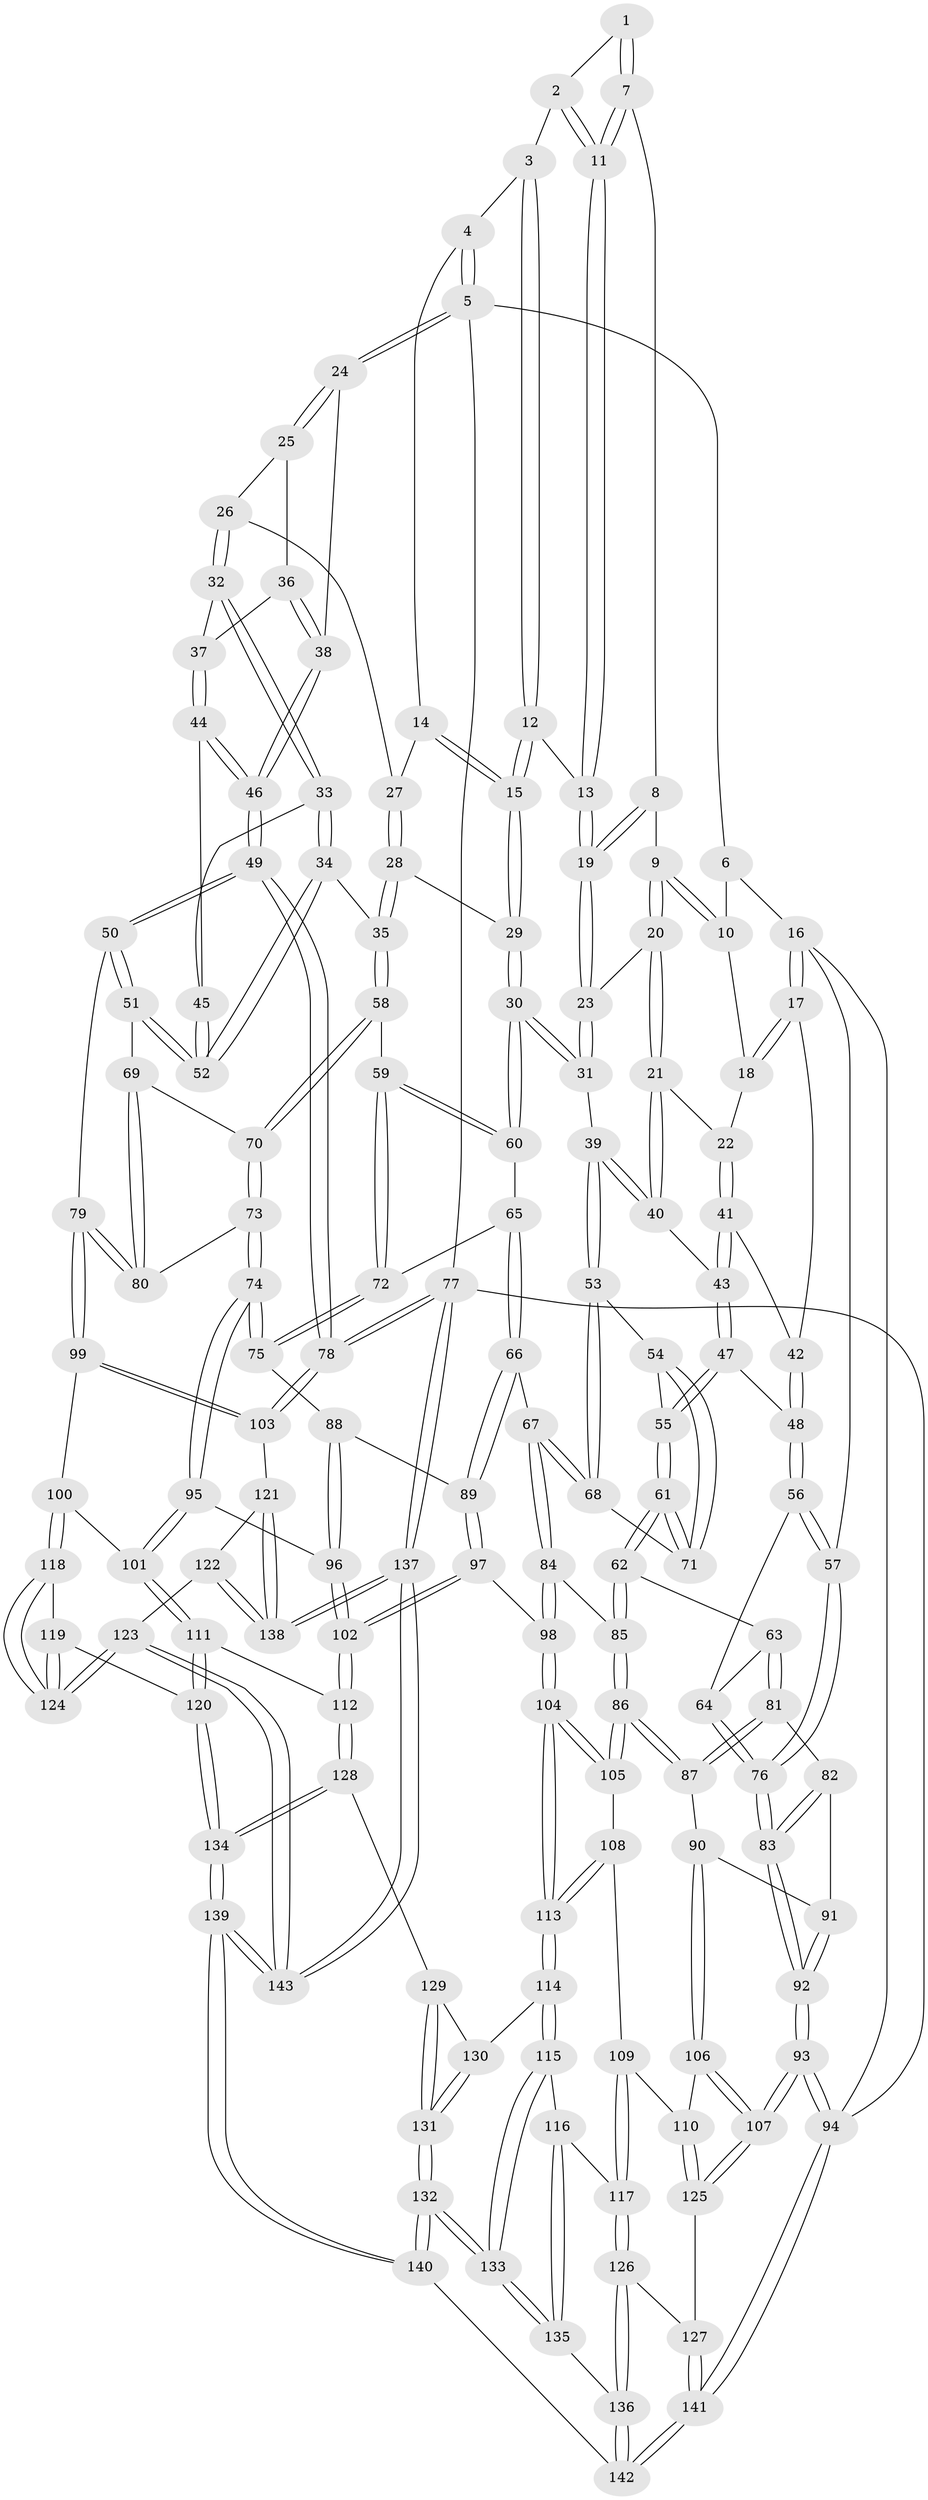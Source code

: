 // coarse degree distribution, {3: 0.2857142857142857, 4: 0.23809523809523808, 2: 0.14285714285714285, 1: 0.047619047619047616, 7: 0.09523809523809523, 6: 0.11904761904761904, 5: 0.047619047619047616, 10: 0.023809523809523808}
// Generated by graph-tools (version 1.1) at 2025/05/03/04/25 22:05:17]
// undirected, 143 vertices, 354 edges
graph export_dot {
graph [start="1"]
  node [color=gray90,style=filled];
  1 [pos="+0.33961559827686655+0"];
  2 [pos="+0.4577400331562344+0"];
  3 [pos="+0.6808762985922935+0"];
  4 [pos="+0.7894876694244435+0"];
  5 [pos="+1+0"];
  6 [pos="+0.13641897708059783+0"];
  7 [pos="+0.3422508664238076+0"];
  8 [pos="+0.32259542578331973+0.04898392341293163"];
  9 [pos="+0.27052243940198883+0.12712102978016787"];
  10 [pos="+0.12492035099072772+0"];
  11 [pos="+0.509439716167613+0.1126098312001451"];
  12 [pos="+0.561988587313896+0.12560778938208556"];
  13 [pos="+0.5206963291174309+0.13710186691980297"];
  14 [pos="+0.7600024570779282+0.12345366775973614"];
  15 [pos="+0.6689516748683089+0.16629579377289166"];
  16 [pos="+0+0.26662155452480885"];
  17 [pos="+0+0.19751350991169317"];
  18 [pos="+0.07199699214526957+0.09871140540068284"];
  19 [pos="+0.5042652247437184+0.15219309244705229"];
  20 [pos="+0.2651296848929215+0.15543963339869468"];
  21 [pos="+0.2566990681273007+0.17129787746286362"];
  22 [pos="+0.2494128950741258+0.17394361723227772"];
  23 [pos="+0.4930124670279098+0.17285282473416239"];
  24 [pos="+1+0"];
  25 [pos="+0.9413918225770104+0.11296920153106654"];
  26 [pos="+0.8320675602793068+0.16981594377584386"];
  27 [pos="+0.8022990561367892+0.153445945921111"];
  28 [pos="+0.7226832847362415+0.32480600162660556"];
  29 [pos="+0.6694487213600233+0.28979495075450673"];
  30 [pos="+0.5218190519463112+0.3606525289672504"];
  31 [pos="+0.4659720863392016+0.3065688551013651"];
  32 [pos="+0.8452338242101505+0.20801555755851522"];
  33 [pos="+0.8197840265017798+0.2990897736618419"];
  34 [pos="+0.7861333016373687+0.3455667387647649"];
  35 [pos="+0.7526197922767045+0.35099321596789856"];
  36 [pos="+0.9371590712440774+0.2423815938588919"];
  37 [pos="+0.924086291462828+0.24777686261044682"];
  38 [pos="+1+0.13468420147964208"];
  39 [pos="+0.3753421118934648+0.31819889261756107"];
  40 [pos="+0.33523065215427705+0.2845679633413967"];
  41 [pos="+0.20054191769586135+0.21961433573393407"];
  42 [pos="+0.1851633823441148+0.2277417081218061"];
  43 [pos="+0.22628665946752724+0.3250729041369581"];
  44 [pos="+0.9285244274214153+0.3065237443648471"];
  45 [pos="+0.9199242009161878+0.3138450678622054"];
  46 [pos="+1+0.4004384218843201"];
  47 [pos="+0.20285179857591745+0.36387070842754726"];
  48 [pos="+0.12956353192823594+0.34852951853493336"];
  49 [pos="+1+0.4953746088464575"];
  50 [pos="+1+0.5089692190803323"];
  51 [pos="+0.9110598356540679+0.45893731114671216"];
  52 [pos="+0.8879923799019334+0.4216772125931227"];
  53 [pos="+0.3470196923856621+0.36302578247641787"];
  54 [pos="+0.25560046144089227+0.40074508708209644"];
  55 [pos="+0.24044731914090353+0.4044669332244369"];
  56 [pos="+0.12585142180888795+0.3498956064487177"];
  57 [pos="+0+0.2878105461933621"];
  58 [pos="+0.7120463284993648+0.4500094786922757"];
  59 [pos="+0.7116563392823759+0.45010474823443736"];
  60 [pos="+0.5279655802152445+0.39024046520939043"];
  61 [pos="+0.20818000937616987+0.5046065112472842"];
  62 [pos="+0.20539423713450763+0.5068161369255183"];
  63 [pos="+0.15438599814328177+0.5051642139635009"];
  64 [pos="+0.13995290588118145+0.48841356670189523"];
  65 [pos="+0.5239223836748049+0.41215955292821715"];
  66 [pos="+0.42748937127900183+0.5679190249595562"];
  67 [pos="+0.42066367722717224+0.5679256462880934"];
  68 [pos="+0.35945770079032296+0.508449228248195"];
  69 [pos="+0.8396218056813193+0.506083670315838"];
  70 [pos="+0.7848065369361567+0.5286412534799166"];
  71 [pos="+0.34046356209687806+0.5059281096277563"];
  72 [pos="+0.6254910357272516+0.5433068750622395"];
  73 [pos="+0.768511972448814+0.5884950735904063"];
  74 [pos="+0.72300028545171+0.6433595875966488"];
  75 [pos="+0.6228058135085935+0.580495655432588"];
  76 [pos="+0+0.3757550460854872"];
  77 [pos="+1+1"];
  78 [pos="+1+0.8765803246363532"];
  79 [pos="+0.9240565876431293+0.6511547896564697"];
  80 [pos="+0.9000428657095525+0.6359711484301087"];
  81 [pos="+0.12397772157216307+0.5438166337355899"];
  82 [pos="+0.09305253388296493+0.566194987571971"];
  83 [pos="+0+0.457569254574357"];
  84 [pos="+0.33717222035371697+0.6372942557135906"];
  85 [pos="+0.2576328702167297+0.6725903948868608"];
  86 [pos="+0.25139488239825614+0.6814802981423433"];
  87 [pos="+0.1949931236144729+0.6904224515908195"];
  88 [pos="+0.5411727506266489+0.6143516776348051"];
  89 [pos="+0.44238459710069394+0.5807353665986302"];
  90 [pos="+0.15616886492104531+0.7042820881918788"];
  91 [pos="+0.07504806081873154+0.6560009766190857"];
  92 [pos="+0+0.7147325914749671"];
  93 [pos="+0+1"];
  94 [pos="+0+1"];
  95 [pos="+0.7255253135113054+0.6856439847474846"];
  96 [pos="+0.5778544220192464+0.7562553477944787"];
  97 [pos="+0.46265404778228175+0.7915933806983132"];
  98 [pos="+0.43570027131379896+0.8029468161743516"];
  99 [pos="+0.8908388482077314+0.7509461179804569"];
  100 [pos="+0.8001424221976556+0.7729322175586693"];
  101 [pos="+0.7958315816887043+0.7698800520425776"];
  102 [pos="+0.5555187941625148+0.7981838891113573"];
  103 [pos="+1+0.8340696517057767"];
  104 [pos="+0.40386671254243117+0.8271543401199789"];
  105 [pos="+0.262565532235908+0.7112102675256191"];
  106 [pos="+0.13612035245608833+0.750512102938826"];
  107 [pos="+0+0.9836413499166331"];
  108 [pos="+0.24534520136916643+0.8280950798918157"];
  109 [pos="+0.2452179527608379+0.8283032498924118"];
  110 [pos="+0.17874439261864392+0.8433420610538855"];
  111 [pos="+0.5948714387655486+0.8507793244386164"];
  112 [pos="+0.5825945406279742+0.8444751312942355"];
  113 [pos="+0.40338498582495647+0.8281679578322556"];
  114 [pos="+0.4010822390809665+0.8382905128827778"];
  115 [pos="+0.3665372869970551+0.8788517489954725"];
  116 [pos="+0.2972997971813636+0.9047152037640667"];
  117 [pos="+0.272793044673885+0.898898467382485"];
  118 [pos="+0.7980555168687287+0.7910177034369203"];
  119 [pos="+0.6732813615420743+0.9134644989917777"];
  120 [pos="+0.6616332143104524+0.9185377684983037"];
  121 [pos="+0.9485166434144793+0.8882019234913523"];
  122 [pos="+0.8988928183901813+0.9240285266714083"];
  123 [pos="+0.8256119640893544+0.9297160011117742"];
  124 [pos="+0.8218823551717979+0.9227427953135341"];
  125 [pos="+0.17182522557268595+0.8549137109766844"];
  126 [pos="+0.23208154183925053+0.9301547267204183"];
  127 [pos="+0.2022820291386978+0.939205712308811"];
  128 [pos="+0.5359244975685576+0.9245305825318361"];
  129 [pos="+0.5185098264447265+0.9407487918438188"];
  130 [pos="+0.4293317247445051+0.888314172767058"];
  131 [pos="+0.44755483532713447+1"];
  132 [pos="+0.4319358439132257+1"];
  133 [pos="+0.3712693760317659+0.9874609210489842"];
  134 [pos="+0.6693972555859435+1"];
  135 [pos="+0.30309502058564497+0.9383619601285536"];
  136 [pos="+0.28672583780183264+0.9928933314257736"];
  137 [pos="+1+1"];
  138 [pos="+0.9685213900130122+1"];
  139 [pos="+0.7074825580495451+1"];
  140 [pos="+0.43026123341629774+1"];
  141 [pos="+0+1"];
  142 [pos="+0.327238739499156+1"];
  143 [pos="+0.73500424792139+1"];
  1 -- 2;
  1 -- 7;
  1 -- 7;
  2 -- 3;
  2 -- 11;
  2 -- 11;
  3 -- 4;
  3 -- 12;
  3 -- 12;
  4 -- 5;
  4 -- 5;
  4 -- 14;
  5 -- 6;
  5 -- 24;
  5 -- 24;
  5 -- 77;
  6 -- 10;
  6 -- 16;
  7 -- 8;
  7 -- 11;
  7 -- 11;
  8 -- 9;
  8 -- 19;
  8 -- 19;
  9 -- 10;
  9 -- 10;
  9 -- 20;
  9 -- 20;
  10 -- 18;
  11 -- 13;
  11 -- 13;
  12 -- 13;
  12 -- 15;
  12 -- 15;
  13 -- 19;
  13 -- 19;
  14 -- 15;
  14 -- 15;
  14 -- 27;
  15 -- 29;
  15 -- 29;
  16 -- 17;
  16 -- 17;
  16 -- 57;
  16 -- 94;
  17 -- 18;
  17 -- 18;
  17 -- 42;
  18 -- 22;
  19 -- 23;
  19 -- 23;
  20 -- 21;
  20 -- 21;
  20 -- 23;
  21 -- 22;
  21 -- 40;
  21 -- 40;
  22 -- 41;
  22 -- 41;
  23 -- 31;
  23 -- 31;
  24 -- 25;
  24 -- 25;
  24 -- 38;
  25 -- 26;
  25 -- 36;
  26 -- 27;
  26 -- 32;
  26 -- 32;
  27 -- 28;
  27 -- 28;
  28 -- 29;
  28 -- 35;
  28 -- 35;
  29 -- 30;
  29 -- 30;
  30 -- 31;
  30 -- 31;
  30 -- 60;
  30 -- 60;
  31 -- 39;
  32 -- 33;
  32 -- 33;
  32 -- 37;
  33 -- 34;
  33 -- 34;
  33 -- 45;
  34 -- 35;
  34 -- 52;
  34 -- 52;
  35 -- 58;
  35 -- 58;
  36 -- 37;
  36 -- 38;
  36 -- 38;
  37 -- 44;
  37 -- 44;
  38 -- 46;
  38 -- 46;
  39 -- 40;
  39 -- 40;
  39 -- 53;
  39 -- 53;
  40 -- 43;
  41 -- 42;
  41 -- 43;
  41 -- 43;
  42 -- 48;
  42 -- 48;
  43 -- 47;
  43 -- 47;
  44 -- 45;
  44 -- 46;
  44 -- 46;
  45 -- 52;
  45 -- 52;
  46 -- 49;
  46 -- 49;
  47 -- 48;
  47 -- 55;
  47 -- 55;
  48 -- 56;
  48 -- 56;
  49 -- 50;
  49 -- 50;
  49 -- 78;
  49 -- 78;
  50 -- 51;
  50 -- 51;
  50 -- 79;
  51 -- 52;
  51 -- 52;
  51 -- 69;
  53 -- 54;
  53 -- 68;
  53 -- 68;
  54 -- 55;
  54 -- 71;
  54 -- 71;
  55 -- 61;
  55 -- 61;
  56 -- 57;
  56 -- 57;
  56 -- 64;
  57 -- 76;
  57 -- 76;
  58 -- 59;
  58 -- 70;
  58 -- 70;
  59 -- 60;
  59 -- 60;
  59 -- 72;
  59 -- 72;
  60 -- 65;
  61 -- 62;
  61 -- 62;
  61 -- 71;
  61 -- 71;
  62 -- 63;
  62 -- 85;
  62 -- 85;
  63 -- 64;
  63 -- 81;
  63 -- 81;
  64 -- 76;
  64 -- 76;
  65 -- 66;
  65 -- 66;
  65 -- 72;
  66 -- 67;
  66 -- 89;
  66 -- 89;
  67 -- 68;
  67 -- 68;
  67 -- 84;
  67 -- 84;
  68 -- 71;
  69 -- 70;
  69 -- 80;
  69 -- 80;
  70 -- 73;
  70 -- 73;
  72 -- 75;
  72 -- 75;
  73 -- 74;
  73 -- 74;
  73 -- 80;
  74 -- 75;
  74 -- 75;
  74 -- 95;
  74 -- 95;
  75 -- 88;
  76 -- 83;
  76 -- 83;
  77 -- 78;
  77 -- 78;
  77 -- 137;
  77 -- 137;
  77 -- 94;
  78 -- 103;
  78 -- 103;
  79 -- 80;
  79 -- 80;
  79 -- 99;
  79 -- 99;
  81 -- 82;
  81 -- 87;
  81 -- 87;
  82 -- 83;
  82 -- 83;
  82 -- 91;
  83 -- 92;
  83 -- 92;
  84 -- 85;
  84 -- 98;
  84 -- 98;
  85 -- 86;
  85 -- 86;
  86 -- 87;
  86 -- 87;
  86 -- 105;
  86 -- 105;
  87 -- 90;
  88 -- 89;
  88 -- 96;
  88 -- 96;
  89 -- 97;
  89 -- 97;
  90 -- 91;
  90 -- 106;
  90 -- 106;
  91 -- 92;
  91 -- 92;
  92 -- 93;
  92 -- 93;
  93 -- 94;
  93 -- 94;
  93 -- 107;
  93 -- 107;
  94 -- 141;
  94 -- 141;
  95 -- 96;
  95 -- 101;
  95 -- 101;
  96 -- 102;
  96 -- 102;
  97 -- 98;
  97 -- 102;
  97 -- 102;
  98 -- 104;
  98 -- 104;
  99 -- 100;
  99 -- 103;
  99 -- 103;
  100 -- 101;
  100 -- 118;
  100 -- 118;
  101 -- 111;
  101 -- 111;
  102 -- 112;
  102 -- 112;
  103 -- 121;
  104 -- 105;
  104 -- 105;
  104 -- 113;
  104 -- 113;
  105 -- 108;
  106 -- 107;
  106 -- 107;
  106 -- 110;
  107 -- 125;
  107 -- 125;
  108 -- 109;
  108 -- 113;
  108 -- 113;
  109 -- 110;
  109 -- 117;
  109 -- 117;
  110 -- 125;
  110 -- 125;
  111 -- 112;
  111 -- 120;
  111 -- 120;
  112 -- 128;
  112 -- 128;
  113 -- 114;
  113 -- 114;
  114 -- 115;
  114 -- 115;
  114 -- 130;
  115 -- 116;
  115 -- 133;
  115 -- 133;
  116 -- 117;
  116 -- 135;
  116 -- 135;
  117 -- 126;
  117 -- 126;
  118 -- 119;
  118 -- 124;
  118 -- 124;
  119 -- 120;
  119 -- 124;
  119 -- 124;
  120 -- 134;
  120 -- 134;
  121 -- 122;
  121 -- 138;
  121 -- 138;
  122 -- 123;
  122 -- 138;
  122 -- 138;
  123 -- 124;
  123 -- 124;
  123 -- 143;
  123 -- 143;
  125 -- 127;
  126 -- 127;
  126 -- 136;
  126 -- 136;
  127 -- 141;
  127 -- 141;
  128 -- 129;
  128 -- 134;
  128 -- 134;
  129 -- 130;
  129 -- 131;
  129 -- 131;
  130 -- 131;
  130 -- 131;
  131 -- 132;
  131 -- 132;
  132 -- 133;
  132 -- 133;
  132 -- 140;
  132 -- 140;
  133 -- 135;
  133 -- 135;
  134 -- 139;
  134 -- 139;
  135 -- 136;
  136 -- 142;
  136 -- 142;
  137 -- 138;
  137 -- 138;
  137 -- 143;
  137 -- 143;
  139 -- 140;
  139 -- 140;
  139 -- 143;
  139 -- 143;
  140 -- 142;
  141 -- 142;
  141 -- 142;
}
